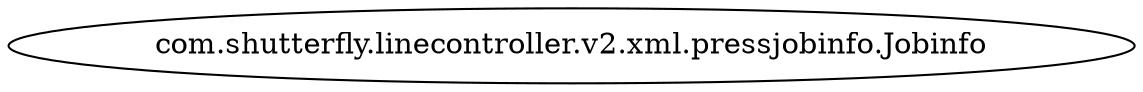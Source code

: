 digraph dependencyGraph {
 concentrate=true;
 rankdir="LR"; 
ranksep="2.0";
"com.shutterfly.linecontroller.v2.xml.pressjobinfo.Jobinfo"; 
}